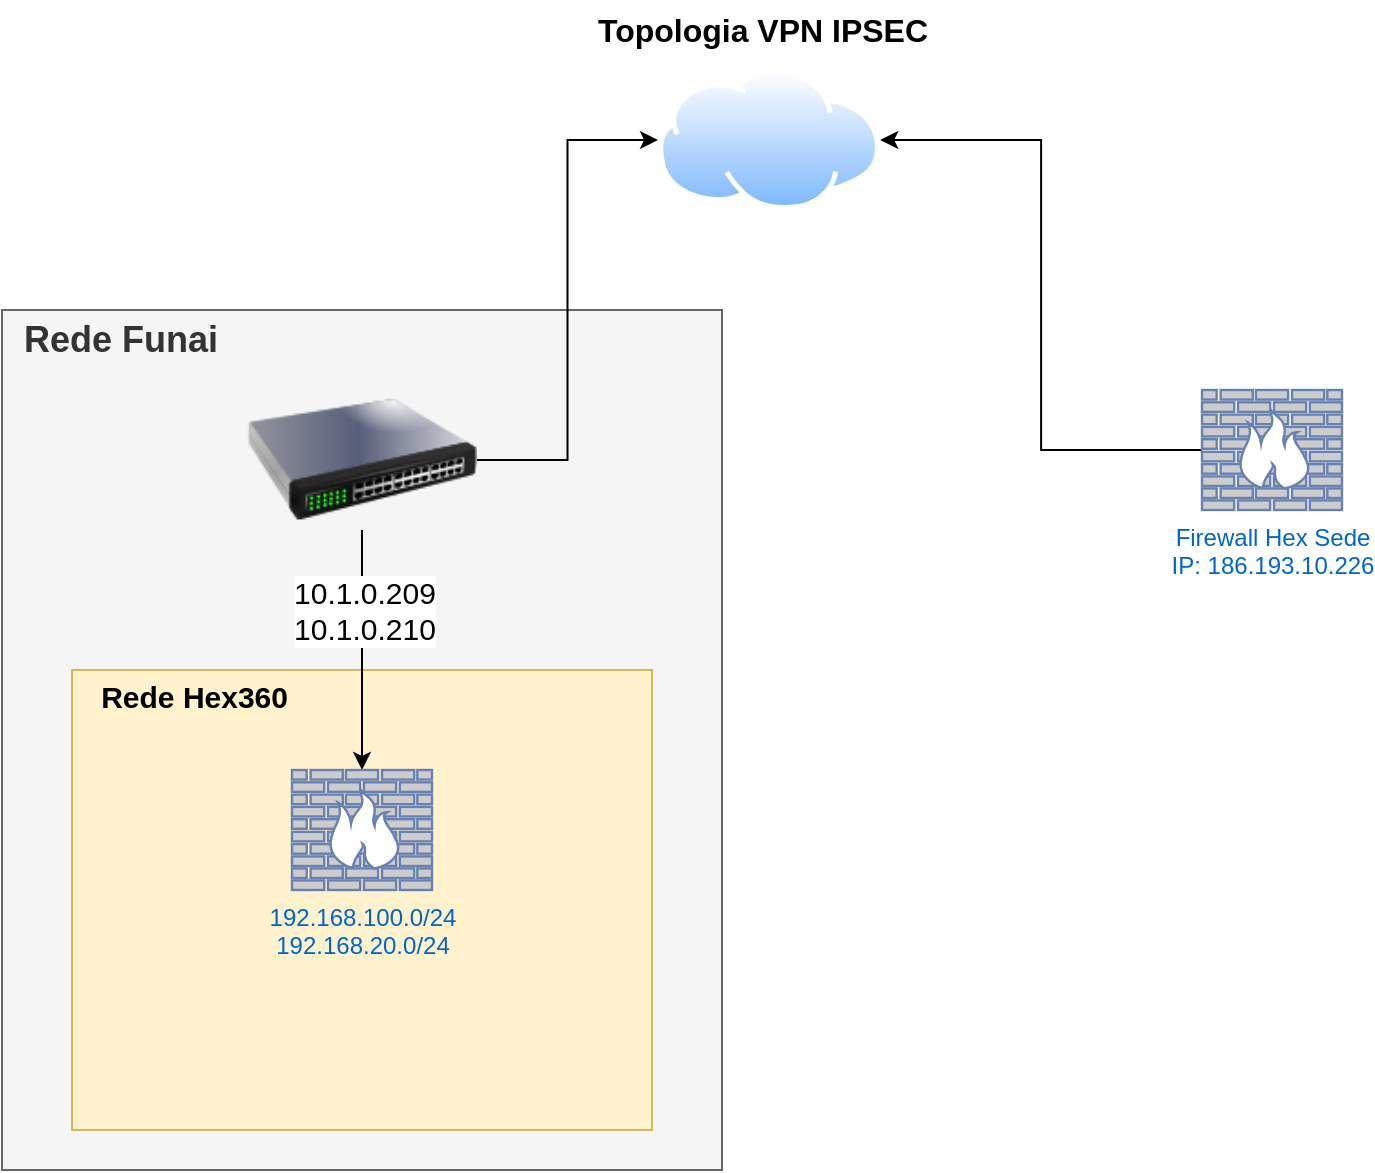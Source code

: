 <mxfile version="20.8.20" type="github">
  <diagram name="Página-1" id="IFx6NMGYyCRsC6z7bqO6">
    <mxGraphModel dx="1362" dy="775" grid="1" gridSize="10" guides="1" tooltips="1" connect="1" arrows="1" fold="1" page="1" pageScale="1" pageWidth="827" pageHeight="1169" math="0" shadow="0">
      <root>
        <mxCell id="0" />
        <mxCell id="1" parent="0" />
        <mxCell id="xz2f4xEVSfaitzsIXRrV-9" value="&lt;h2&gt;Rede Funai&lt;/h2&gt;" style="rounded=0;whiteSpace=wrap;html=1;fillColor=#f5f5f5;fontColor=#333333;strokeColor=#666666;labelPosition=left;verticalLabelPosition=top;align=right;verticalAlign=bottom;spacingBottom=-44;spacingRight=-110;spacingLeft=0;" vertex="1" parent="1">
          <mxGeometry x="30" y="160" width="360" height="430" as="geometry" />
        </mxCell>
        <mxCell id="xz2f4xEVSfaitzsIXRrV-1" value="" style="aspect=fixed;perimeter=ellipsePerimeter;html=1;align=center;shadow=0;dashed=0;spacingTop=3;image;image=img/lib/active_directory/internet_cloud.svg;" vertex="1" parent="1">
          <mxGeometry x="358" y="40" width="111.11" height="70" as="geometry" />
        </mxCell>
        <mxCell id="xz2f4xEVSfaitzsIXRrV-7" style="edgeStyle=orthogonalEdgeStyle;rounded=0;orthogonalLoop=1;jettySize=auto;html=1;entryX=1;entryY=0.5;entryDx=0;entryDy=0;" edge="1" parent="1" source="xz2f4xEVSfaitzsIXRrV-6" target="xz2f4xEVSfaitzsIXRrV-1">
          <mxGeometry relative="1" as="geometry" />
        </mxCell>
        <mxCell id="xz2f4xEVSfaitzsIXRrV-6" value="Firewall Hex Sede&lt;br&gt;IP: 186.193.10.226" style="fontColor=#0066CC;verticalAlign=top;verticalLabelPosition=bottom;labelPosition=center;align=center;html=1;outlineConnect=0;fillColor=#CCCCCC;strokeColor=#6881B3;gradientColor=none;gradientDirection=north;strokeWidth=2;shape=mxgraph.networks.firewall;" vertex="1" parent="1">
          <mxGeometry x="630" y="200" width="70" height="60" as="geometry" />
        </mxCell>
        <mxCell id="xz2f4xEVSfaitzsIXRrV-10" value="Rede Hex360" style="rounded=0;whiteSpace=wrap;html=1;spacingBottom=-25;labelPosition=left;verticalLabelPosition=top;align=right;verticalAlign=bottom;fontSize=15;fontStyle=1;fillColor=#fff2cc;strokeColor=#d6b656;spacingRight=-110;" vertex="1" parent="1">
          <mxGeometry x="65" y="340" width="290" height="230" as="geometry" />
        </mxCell>
        <mxCell id="xz2f4xEVSfaitzsIXRrV-13" style="edgeStyle=orthogonalEdgeStyle;rounded=0;orthogonalLoop=1;jettySize=auto;html=1;fontSize=15;entryX=0;entryY=0.5;entryDx=0;entryDy=0;" edge="1" parent="1" source="xz2f4xEVSfaitzsIXRrV-14" target="xz2f4xEVSfaitzsIXRrV-1">
          <mxGeometry relative="1" as="geometry">
            <mxPoint x="170" y="100" as="targetPoint" />
            <mxPoint x="217.2" y="235.5" as="sourcePoint" />
          </mxGeometry>
        </mxCell>
        <mxCell id="xz2f4xEVSfaitzsIXRrV-15" style="edgeStyle=orthogonalEdgeStyle;rounded=0;orthogonalLoop=1;jettySize=auto;html=1;fontSize=15;" edge="1" parent="1" source="xz2f4xEVSfaitzsIXRrV-14" target="xz2f4xEVSfaitzsIXRrV-5">
          <mxGeometry relative="1" as="geometry" />
        </mxCell>
        <mxCell id="xz2f4xEVSfaitzsIXRrV-17" value="10.1.0.209&lt;br&gt;10.1.0.210" style="edgeLabel;html=1;align=center;verticalAlign=middle;resizable=0;points=[];fontSize=15;" vertex="1" connectable="0" parent="xz2f4xEVSfaitzsIXRrV-15">
          <mxGeometry x="-0.333" y="1" relative="1" as="geometry">
            <mxPoint as="offset" />
          </mxGeometry>
        </mxCell>
        <mxCell id="xz2f4xEVSfaitzsIXRrV-14" value="" style="image;html=1;image=img/lib/clip_art/networking/Switch_128x128.png;fontSize=15;" vertex="1" parent="1">
          <mxGeometry x="152.5" y="200" width="115" height="70" as="geometry" />
        </mxCell>
        <mxCell id="xz2f4xEVSfaitzsIXRrV-5" value="192.168.100.0/24&lt;br&gt;192.168.20.0/24" style="fontColor=#0066CC;verticalAlign=top;verticalLabelPosition=bottom;labelPosition=center;align=center;html=1;outlineConnect=0;fillColor=#CCCCCC;strokeColor=#6881B3;gradientColor=none;gradientDirection=north;strokeWidth=2;shape=mxgraph.networks.firewall;" vertex="1" parent="1">
          <mxGeometry x="175" y="390" width="70" height="60" as="geometry" />
        </mxCell>
        <mxCell id="xz2f4xEVSfaitzsIXRrV-19" value="Topologia VPN IPSEC" style="text;html=1;align=center;verticalAlign=middle;resizable=0;points=[];autosize=1;strokeColor=none;fillColor=none;fontSize=16;fontStyle=1" vertex="1" parent="1">
          <mxGeometry x="315" y="5" width="190" height="30" as="geometry" />
        </mxCell>
      </root>
    </mxGraphModel>
  </diagram>
</mxfile>

